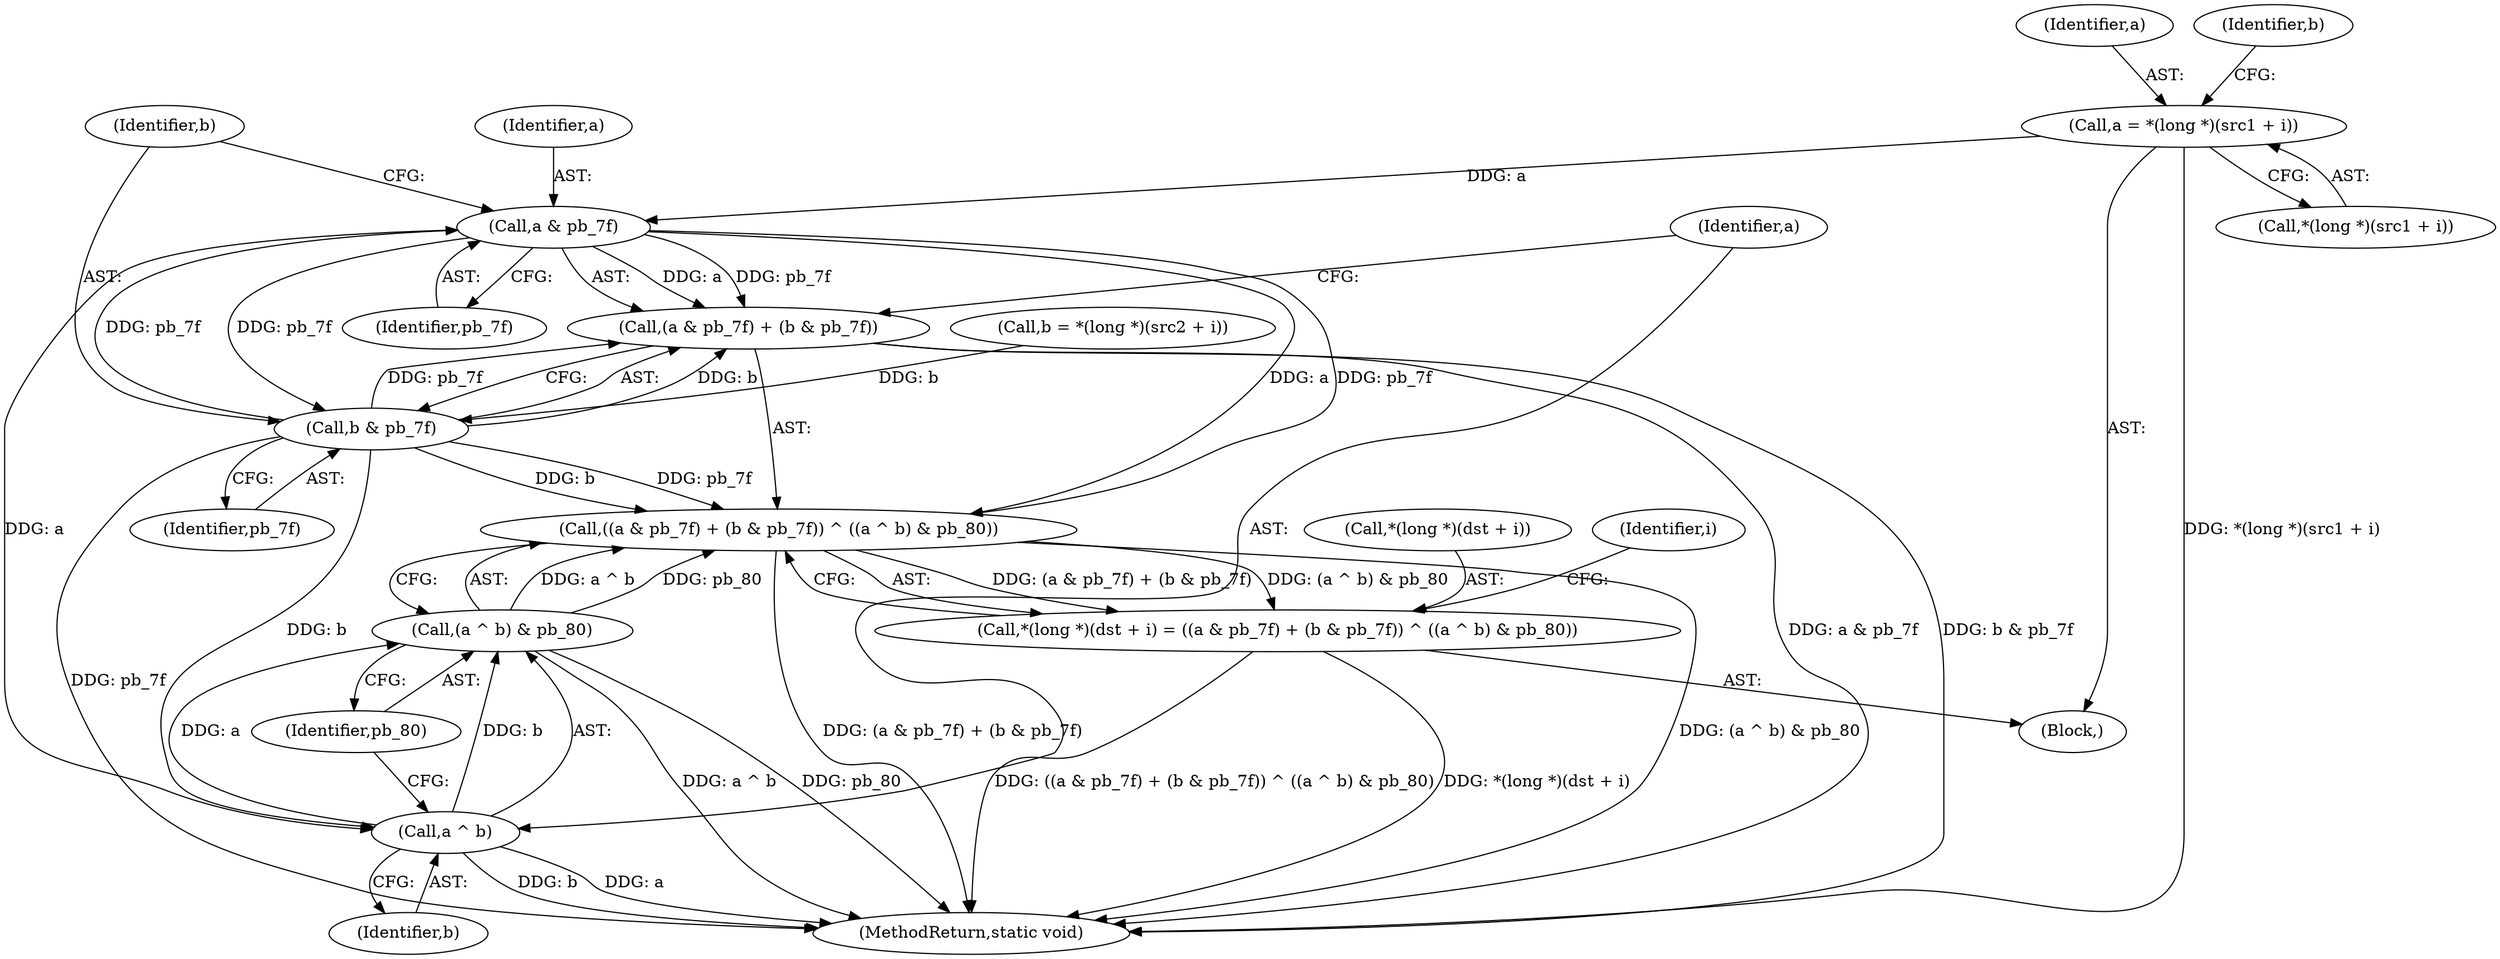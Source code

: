 digraph "0_FFmpeg_86736f59d6a527d8bc807d09b93f971c0fe0bb07@integer" {
"1000125" [label="(Call,a = *(long *)(src1 + i))"];
"1000151" [label="(Call,a & pb_7f)"];
"1000149" [label="(Call,((a & pb_7f) + (b & pb_7f)) ^ ((a ^ b) & pb_80))"];
"1000142" [label="(Call,*(long *)(dst + i) = ((a & pb_7f) + (b & pb_7f)) ^ ((a ^ b) & pb_80))"];
"1000150" [label="(Call,(a & pb_7f) + (b & pb_7f))"];
"1000154" [label="(Call,b & pb_7f)"];
"1000158" [label="(Call,a ^ b)"];
"1000157" [label="(Call,(a ^ b) & pb_80)"];
"1000143" [label="(Call,*(long *)(dst + i))"];
"1000161" [label="(Identifier,pb_80)"];
"1000156" [label="(Identifier,pb_7f)"];
"1000150" [label="(Call,(a & pb_7f) + (b & pb_7f))"];
"1000134" [label="(Call,b = *(long *)(src2 + i))"];
"1000123" [label="(Block,)"];
"1000125" [label="(Call,a = *(long *)(src1 + i))"];
"1000152" [label="(Identifier,a)"];
"1000155" [label="(Identifier,b)"];
"1000159" [label="(Identifier,a)"];
"1000142" [label="(Call,*(long *)(dst + i) = ((a & pb_7f) + (b & pb_7f)) ^ ((a ^ b) & pb_80))"];
"1000120" [label="(Identifier,i)"];
"1000157" [label="(Call,(a ^ b) & pb_80)"];
"1000127" [label="(Call,*(long *)(src1 + i))"];
"1000126" [label="(Identifier,a)"];
"1000135" [label="(Identifier,b)"];
"1000158" [label="(Call,a ^ b)"];
"1000149" [label="(Call,((a & pb_7f) + (b & pb_7f)) ^ ((a ^ b) & pb_80))"];
"1000153" [label="(Identifier,pb_7f)"];
"1000154" [label="(Call,b & pb_7f)"];
"1000160" [label="(Identifier,b)"];
"1000179" [label="(MethodReturn,static void)"];
"1000151" [label="(Call,a & pb_7f)"];
"1000125" -> "1000123"  [label="AST: "];
"1000125" -> "1000127"  [label="CFG: "];
"1000126" -> "1000125"  [label="AST: "];
"1000127" -> "1000125"  [label="AST: "];
"1000135" -> "1000125"  [label="CFG: "];
"1000125" -> "1000179"  [label="DDG: *(long *)(src1 + i)"];
"1000125" -> "1000151"  [label="DDG: a"];
"1000151" -> "1000150"  [label="AST: "];
"1000151" -> "1000153"  [label="CFG: "];
"1000152" -> "1000151"  [label="AST: "];
"1000153" -> "1000151"  [label="AST: "];
"1000155" -> "1000151"  [label="CFG: "];
"1000151" -> "1000149"  [label="DDG: a"];
"1000151" -> "1000149"  [label="DDG: pb_7f"];
"1000151" -> "1000150"  [label="DDG: a"];
"1000151" -> "1000150"  [label="DDG: pb_7f"];
"1000154" -> "1000151"  [label="DDG: pb_7f"];
"1000151" -> "1000154"  [label="DDG: pb_7f"];
"1000151" -> "1000158"  [label="DDG: a"];
"1000149" -> "1000142"  [label="AST: "];
"1000149" -> "1000157"  [label="CFG: "];
"1000150" -> "1000149"  [label="AST: "];
"1000157" -> "1000149"  [label="AST: "];
"1000142" -> "1000149"  [label="CFG: "];
"1000149" -> "1000179"  [label="DDG: (a ^ b) & pb_80"];
"1000149" -> "1000179"  [label="DDG: (a & pb_7f) + (b & pb_7f)"];
"1000149" -> "1000142"  [label="DDG: (a & pb_7f) + (b & pb_7f)"];
"1000149" -> "1000142"  [label="DDG: (a ^ b) & pb_80"];
"1000154" -> "1000149"  [label="DDG: b"];
"1000154" -> "1000149"  [label="DDG: pb_7f"];
"1000157" -> "1000149"  [label="DDG: a ^ b"];
"1000157" -> "1000149"  [label="DDG: pb_80"];
"1000142" -> "1000123"  [label="AST: "];
"1000143" -> "1000142"  [label="AST: "];
"1000120" -> "1000142"  [label="CFG: "];
"1000142" -> "1000179"  [label="DDG: ((a & pb_7f) + (b & pb_7f)) ^ ((a ^ b) & pb_80)"];
"1000142" -> "1000179"  [label="DDG: *(long *)(dst + i)"];
"1000150" -> "1000154"  [label="CFG: "];
"1000154" -> "1000150"  [label="AST: "];
"1000159" -> "1000150"  [label="CFG: "];
"1000150" -> "1000179"  [label="DDG: a & pb_7f"];
"1000150" -> "1000179"  [label="DDG: b & pb_7f"];
"1000154" -> "1000150"  [label="DDG: b"];
"1000154" -> "1000150"  [label="DDG: pb_7f"];
"1000154" -> "1000156"  [label="CFG: "];
"1000155" -> "1000154"  [label="AST: "];
"1000156" -> "1000154"  [label="AST: "];
"1000154" -> "1000179"  [label="DDG: pb_7f"];
"1000134" -> "1000154"  [label="DDG: b"];
"1000154" -> "1000158"  [label="DDG: b"];
"1000158" -> "1000157"  [label="AST: "];
"1000158" -> "1000160"  [label="CFG: "];
"1000159" -> "1000158"  [label="AST: "];
"1000160" -> "1000158"  [label="AST: "];
"1000161" -> "1000158"  [label="CFG: "];
"1000158" -> "1000179"  [label="DDG: b"];
"1000158" -> "1000179"  [label="DDG: a"];
"1000158" -> "1000157"  [label="DDG: a"];
"1000158" -> "1000157"  [label="DDG: b"];
"1000157" -> "1000161"  [label="CFG: "];
"1000161" -> "1000157"  [label="AST: "];
"1000157" -> "1000179"  [label="DDG: a ^ b"];
"1000157" -> "1000179"  [label="DDG: pb_80"];
}
